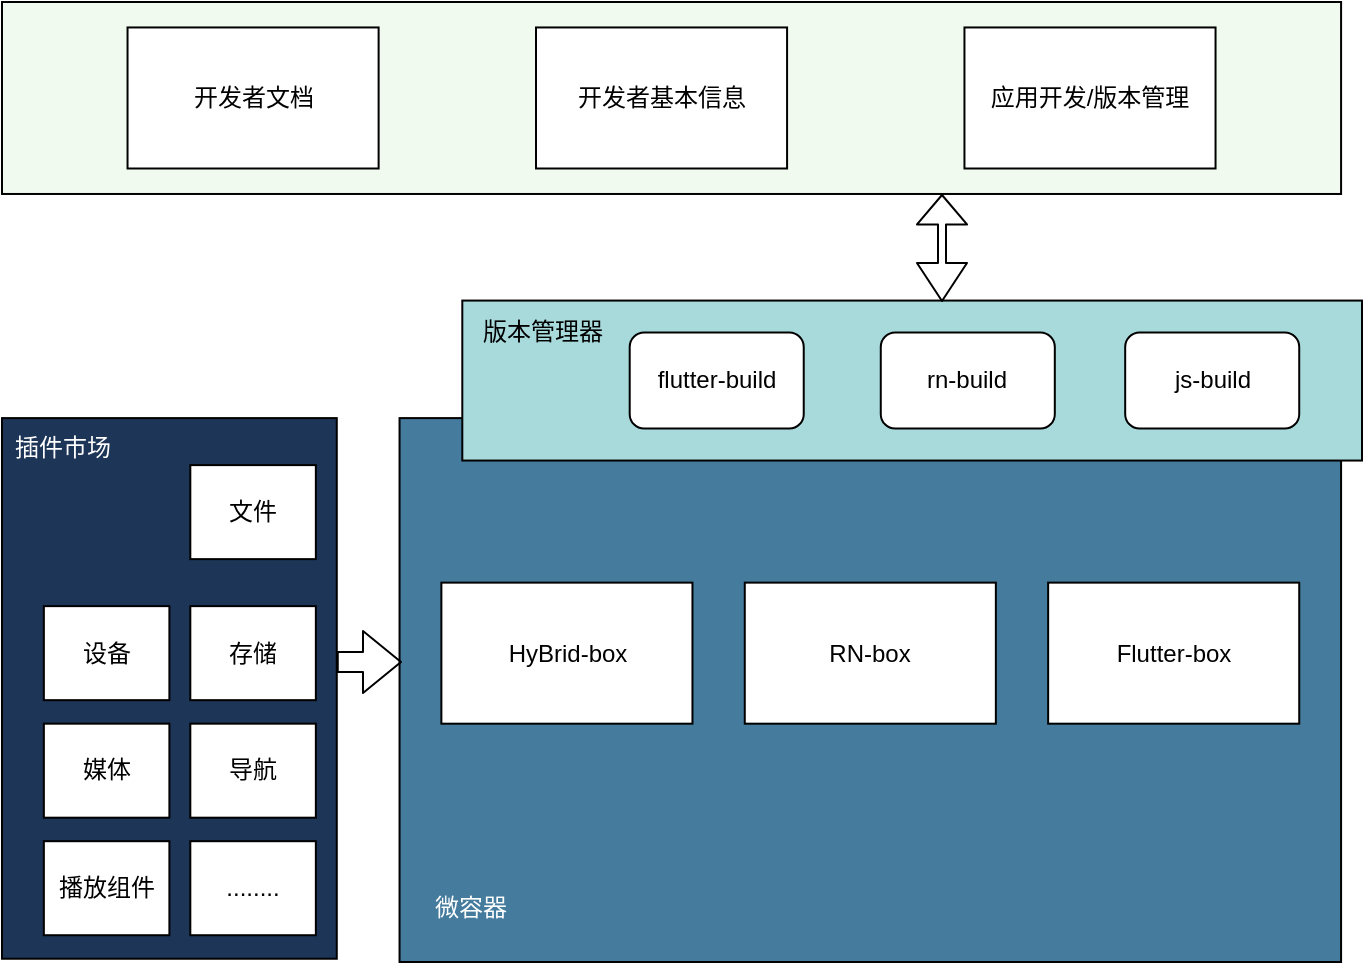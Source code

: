 <mxfile version="14.5.7" type="github" pages="2">
  <diagram id="NWvxv5slXEGg1pp224bK" name="第 1 页">
    <mxGraphModel dx="1426" dy="711" grid="1" gridSize="10" guides="1" tooltips="1" connect="1" arrows="1" fold="1" page="1" pageScale="1" pageWidth="800" pageHeight="600" math="0" shadow="0">
      <root>
        <mxCell id="0" />
        <mxCell id="1" parent="0" />
        <mxCell id="UYbARQVQlxlr2u81fWyV-1" value="" style="rounded=0;whiteSpace=wrap;html=1;fillColor=#F1FAEE;container=0;" parent="1" vertex="1">
          <mxGeometry x="70" y="40" width="669.538" height="95.987" as="geometry" />
        </mxCell>
        <mxCell id="UYbARQVQlxlr2u81fWyV-2" value="" style="rounded=0;whiteSpace=wrap;html=1;fillColor=#457B9D;fontColor=#FFFFFF;container=0;" parent="1" vertex="1">
          <mxGeometry x="268.769" y="248.048" width="470.769" height="271.952" as="geometry" />
        </mxCell>
        <mxCell id="UYbARQVQlxlr2u81fWyV-3" value="" style="rounded=0;whiteSpace=wrap;html=1;fillColor=#1D3557;fontColor=#FFFFFF;container=0;" parent="1" vertex="1">
          <mxGeometry x="70" y="248.048" width="167.385" height="270.319" as="geometry" />
        </mxCell>
        <mxCell id="UYbARQVQlxlr2u81fWyV-4" value="" style="rounded=0;whiteSpace=wrap;html=1;fillColor=#A8DADC;container=0;" parent="1" vertex="1">
          <mxGeometry x="300.154" y="189.283" width="449.846" height="79.991" as="geometry" />
        </mxCell>
        <mxCell id="UYbARQVQlxlr2u81fWyV-5" value="js-build" style="rounded=1;whiteSpace=wrap;html=1;container=0;" parent="1" vertex="1">
          <mxGeometry x="631.595" y="205.281" width="87.021" height="47.991" as="geometry" />
        </mxCell>
        <mxCell id="UYbARQVQlxlr2u81fWyV-6" value="rn-build" style="rounded=1;whiteSpace=wrap;html=1;container=0;" parent="1" vertex="1">
          <mxGeometry x="509.387" y="205.281" width="87.021" height="47.991" as="geometry" />
        </mxCell>
        <mxCell id="UYbARQVQlxlr2u81fWyV-7" value="flutter-build" style="rounded=1;whiteSpace=wrap;html=1;container=0;" parent="1" vertex="1">
          <mxGeometry x="383.851" y="205.281" width="87.021" height="47.991" as="geometry" />
        </mxCell>
        <mxCell id="nJLzbZYxuwRmvko-XDg6-6" value="HyBrid-box" style="whiteSpace=wrap;html=1;container=0;" vertex="1" parent="1">
          <mxGeometry x="289.692" y="330.319" width="125.538" height="70.518" as="geometry" />
        </mxCell>
        <mxCell id="nJLzbZYxuwRmvko-XDg6-7" value="RN-box" style="whiteSpace=wrap;html=1;container=0;" vertex="1" parent="1">
          <mxGeometry x="441.385" y="330.319" width="125.538" height="70.518" as="geometry" />
        </mxCell>
        <mxCell id="nJLzbZYxuwRmvko-XDg6-9" value="Flutter-box" style="whiteSpace=wrap;html=1;container=0;" vertex="1" parent="1">
          <mxGeometry x="593.077" y="330.319" width="125.538" height="70.518" as="geometry" />
        </mxCell>
        <mxCell id="nJLzbZYxuwRmvko-XDg6-10" value="版本管理器" style="text;html=1;align=center;verticalAlign=middle;resizable=0;points=[];autosize=1;container=0;" vertex="1" parent="1">
          <mxGeometry x="300.154" y="194.513" width="80" height="20" as="geometry" />
        </mxCell>
        <mxCell id="nJLzbZYxuwRmvko-XDg6-11" value="微容器" style="text;html=1;align=center;verticalAlign=middle;resizable=0;points=[];autosize=1;fontColor=#FFFFFF;container=0;" vertex="1" parent="1">
          <mxGeometry x="279.231" y="483.107" width="50" height="20" as="geometry" />
        </mxCell>
        <mxCell id="nJLzbZYxuwRmvko-XDg6-13" value="&lt;font color=&quot;#000000&quot;&gt;开发者文档&lt;/font&gt;" style="whiteSpace=wrap;html=1;fontColor=#FFFFFF;container=0;" vertex="1" parent="1">
          <mxGeometry x="132.769" y="52.73" width="125.538" height="70.518" as="geometry" />
        </mxCell>
        <mxCell id="nJLzbZYxuwRmvko-XDg6-15" value="开发者基本信息" style="whiteSpace=wrap;html=1;container=0;" vertex="1" parent="1">
          <mxGeometry x="336.998" y="52.73" width="125.538" height="70.518" as="geometry" />
        </mxCell>
        <mxCell id="nJLzbZYxuwRmvko-XDg6-16" value="应用开发/版本管理" style="whiteSpace=wrap;html=1;fontColor=#000000;container=0;" vertex="1" parent="1">
          <mxGeometry x="551.231" y="52.73" width="125.538" height="70.518" as="geometry" />
        </mxCell>
        <mxCell id="nJLzbZYxuwRmvko-XDg6-19" value="媒体" style="whiteSpace=wrap;html=1;fontColor=#000000;container=0;" vertex="1" parent="1">
          <mxGeometry x="90.923" y="400.837" width="62.769" height="47.012" as="geometry" />
        </mxCell>
        <mxCell id="nJLzbZYxuwRmvko-XDg6-20" value="文件" style="whiteSpace=wrap;html=1;fontColor=#000000;container=0;" vertex="1" parent="1">
          <mxGeometry x="164.154" y="271.554" width="62.769" height="47.012" as="geometry" />
        </mxCell>
        <mxCell id="nJLzbZYxuwRmvko-XDg6-21" value="设备&lt;span style=&quot;color: rgba(0 , 0 , 0 , 0) ; font-family: monospace ; font-size: 0px&quot;&gt;%3CmxGraphModel%3E%3Croot%3E%3CmxCell%20id%3D%220%22%2F%3E%3CmxCell%20id%3D%221%22%20parent%3D%220%22%2F%3E%3CmxCell%20id%3D%222%22%20value%3D%22%E5%AA%92%E4%BD%93%22%20style%3D%22whiteSpace%3Dwrap%3Bhtml%3D1%3BfontColor%3D%23000000%3B%22%20vertex%3D%221%22%20parent%3D%221%22%3E%3CmxGeometry%20x%3D%2240%22%20y%3D%22150%22%20width%3D%2260%22%20height%3D%2240%22%20as%3D%22geometry%22%2F%3E%3C%2FmxCell%3E%3C%2Froot%3E%3C%2FmxGraphModel%3E&lt;/span&gt;" style="whiteSpace=wrap;html=1;fontColor=#000000;container=0;" vertex="1" parent="1">
          <mxGeometry x="90.923" y="342.072" width="62.769" height="47.012" as="geometry" />
        </mxCell>
        <mxCell id="nJLzbZYxuwRmvko-XDg6-22" value="存储" style="whiteSpace=wrap;html=1;fontColor=#000000;container=0;" vertex="1" parent="1">
          <mxGeometry x="164.154" y="342.072" width="62.769" height="47.012" as="geometry" />
        </mxCell>
        <mxCell id="nJLzbZYxuwRmvko-XDg6-23" value="播放组件" style="whiteSpace=wrap;html=1;fontColor=#000000;container=0;" vertex="1" parent="1">
          <mxGeometry x="90.923" y="459.601" width="62.769" height="47.012" as="geometry" />
        </mxCell>
        <mxCell id="nJLzbZYxuwRmvko-XDg6-24" value="导航" style="whiteSpace=wrap;html=1;fontColor=#000000;container=0;" vertex="1" parent="1">
          <mxGeometry x="164.154" y="400.837" width="62.769" height="47.012" as="geometry" />
        </mxCell>
        <mxCell id="nJLzbZYxuwRmvko-XDg6-26" value="........" style="whiteSpace=wrap;html=1;fontColor=#000000;container=0;" vertex="1" parent="1">
          <mxGeometry x="164.154" y="459.601" width="62.769" height="47.012" as="geometry" />
        </mxCell>
        <mxCell id="nJLzbZYxuwRmvko-XDg6-27" value="插件市场" style="text;html=1;align=center;verticalAlign=middle;resizable=0;points=[];autosize=1;fontColor=#FFFFFF;container=0;" vertex="1" parent="1">
          <mxGeometry x="70" y="253.278" width="60" height="20" as="geometry" />
        </mxCell>
        <mxCell id="nJLzbZYxuwRmvko-XDg6-30" value="" style="shape=flexArrow;endArrow=classic;html=1;fontColor=#FFFFFF;" edge="1" parent="1">
          <mxGeometry width="50" height="50" relative="1" as="geometry">
            <mxPoint x="237.38" y="370" as="sourcePoint" />
            <mxPoint x="270" y="370" as="targetPoint" />
          </mxGeometry>
        </mxCell>
        <mxCell id="nJLzbZYxuwRmvko-XDg6-31" value="" style="shape=flexArrow;endArrow=classic;startArrow=classic;html=1;fontColor=#FFFFFF;width=4;endSize=4.57;" edge="1" parent="1">
          <mxGeometry width="50" height="50" relative="1" as="geometry">
            <mxPoint x="540" y="190" as="sourcePoint" />
            <mxPoint x="540" y="135.99" as="targetPoint" />
          </mxGeometry>
        </mxCell>
      </root>
    </mxGraphModel>
  </diagram>
  <diagram id="-6bFCtX6JQ2fbQrPH6qO" name="第 2 页">
    <mxGraphModel dx="1426" dy="711" grid="1" gridSize="10" guides="1" tooltips="1" connect="1" arrows="1" fold="1" page="1" pageScale="1" pageWidth="800" pageHeight="400" math="0" shadow="0">
      <root>
        <mxCell id="mIVmpapI_6ws4_EEnNi9-0" />
        <mxCell id="mIVmpapI_6ws4_EEnNi9-1" parent="mIVmpapI_6ws4_EEnNi9-0" />
        <mxCell id="mIVmpapI_6ws4_EEnNi9-9" style="edgeStyle=orthogonalEdgeStyle;rounded=0;orthogonalLoop=1;jettySize=auto;html=1;entryX=0;entryY=0.5;entryDx=0;entryDy=0;" edge="1" parent="mIVmpapI_6ws4_EEnNi9-1" source="mIVmpapI_6ws4_EEnNi9-2" target="mIVmpapI_6ws4_EEnNi9-3">
          <mxGeometry relative="1" as="geometry" />
        </mxCell>
        <mxCell id="mIVmpapI_6ws4_EEnNi9-2" value="开发者平台申请应用" style="rounded=0;whiteSpace=wrap;html=1;" vertex="1" parent="mIVmpapI_6ws4_EEnNi9-1">
          <mxGeometry x="140" y="80" width="120" height="60" as="geometry" />
        </mxCell>
        <mxCell id="mIVmpapI_6ws4_EEnNi9-10" style="edgeStyle=orthogonalEdgeStyle;rounded=0;orthogonalLoop=1;jettySize=auto;html=1;" edge="1" parent="mIVmpapI_6ws4_EEnNi9-1" source="mIVmpapI_6ws4_EEnNi9-3" target="mIVmpapI_6ws4_EEnNi9-4">
          <mxGeometry relative="1" as="geometry" />
        </mxCell>
        <mxCell id="mIVmpapI_6ws4_EEnNi9-3" value="开发相关应用" style="rounded=0;whiteSpace=wrap;html=1;" vertex="1" parent="mIVmpapI_6ws4_EEnNi9-1">
          <mxGeometry x="300" y="80" width="120" height="60" as="geometry" />
        </mxCell>
        <mxCell id="mIVmpapI_6ws4_EEnNi9-11" style="edgeStyle=orthogonalEdgeStyle;rounded=0;orthogonalLoop=1;jettySize=auto;html=1;exitX=0.5;exitY=1;exitDx=0;exitDy=0;entryX=0.5;entryY=0;entryDx=0;entryDy=0;" edge="1" parent="mIVmpapI_6ws4_EEnNi9-1" source="mIVmpapI_6ws4_EEnNi9-4" target="mIVmpapI_6ws4_EEnNi9-5">
          <mxGeometry relative="1" as="geometry" />
        </mxCell>
        <mxCell id="mIVmpapI_6ws4_EEnNi9-4" value="编译打包上传到开发者平台" style="rounded=0;whiteSpace=wrap;html=1;" vertex="1" parent="mIVmpapI_6ws4_EEnNi9-1">
          <mxGeometry x="480" y="80" width="120" height="60" as="geometry" />
        </mxCell>
        <mxCell id="mIVmpapI_6ws4_EEnNi9-12" style="edgeStyle=orthogonalEdgeStyle;rounded=0;orthogonalLoop=1;jettySize=auto;html=1;entryX=1;entryY=0.5;entryDx=0;entryDy=0;" edge="1" parent="mIVmpapI_6ws4_EEnNi9-1" source="mIVmpapI_6ws4_EEnNi9-5" target="mIVmpapI_6ws4_EEnNi9-6">
          <mxGeometry relative="1" as="geometry" />
        </mxCell>
        <mxCell id="mIVmpapI_6ws4_EEnNi9-5" value="微应用容器检测到版本更新，执行更新" style="rounded=0;whiteSpace=wrap;html=1;" vertex="1" parent="mIVmpapI_6ws4_EEnNi9-1">
          <mxGeometry x="480" y="200" width="120" height="60" as="geometry" />
        </mxCell>
        <mxCell id="mIVmpapI_6ws4_EEnNi9-6" value="微应用容器重新加载" style="rounded=0;whiteSpace=wrap;html=1;" vertex="1" parent="mIVmpapI_6ws4_EEnNi9-1">
          <mxGeometry x="300" y="200" width="120" height="60" as="geometry" />
        </mxCell>
      </root>
    </mxGraphModel>
  </diagram>
</mxfile>
